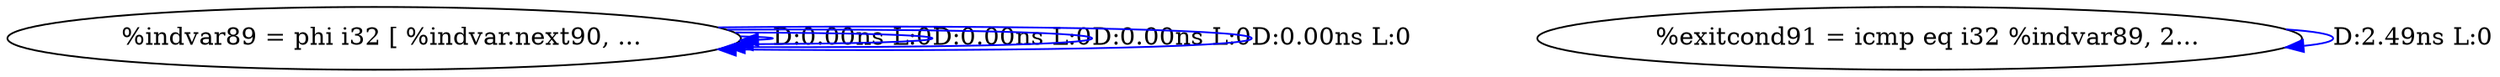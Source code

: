 digraph {
Node0x36d9e00[label="  %indvar89 = phi i32 [ %indvar.next90, ..."];
Node0x36d9e00 -> Node0x36d9e00[label="D:0.00ns L:0",color=blue];
Node0x36d9e00 -> Node0x36d9e00[label="D:0.00ns L:0",color=blue];
Node0x36d9e00 -> Node0x36d9e00[label="D:0.00ns L:0",color=blue];
Node0x36d9e00 -> Node0x36d9e00[label="D:0.00ns L:0",color=blue];
Node0x36d9ee0[label="  %exitcond91 = icmp eq i32 %indvar89, 2..."];
Node0x36d9ee0 -> Node0x36d9ee0[label="D:2.49ns L:0",color=blue];
}
